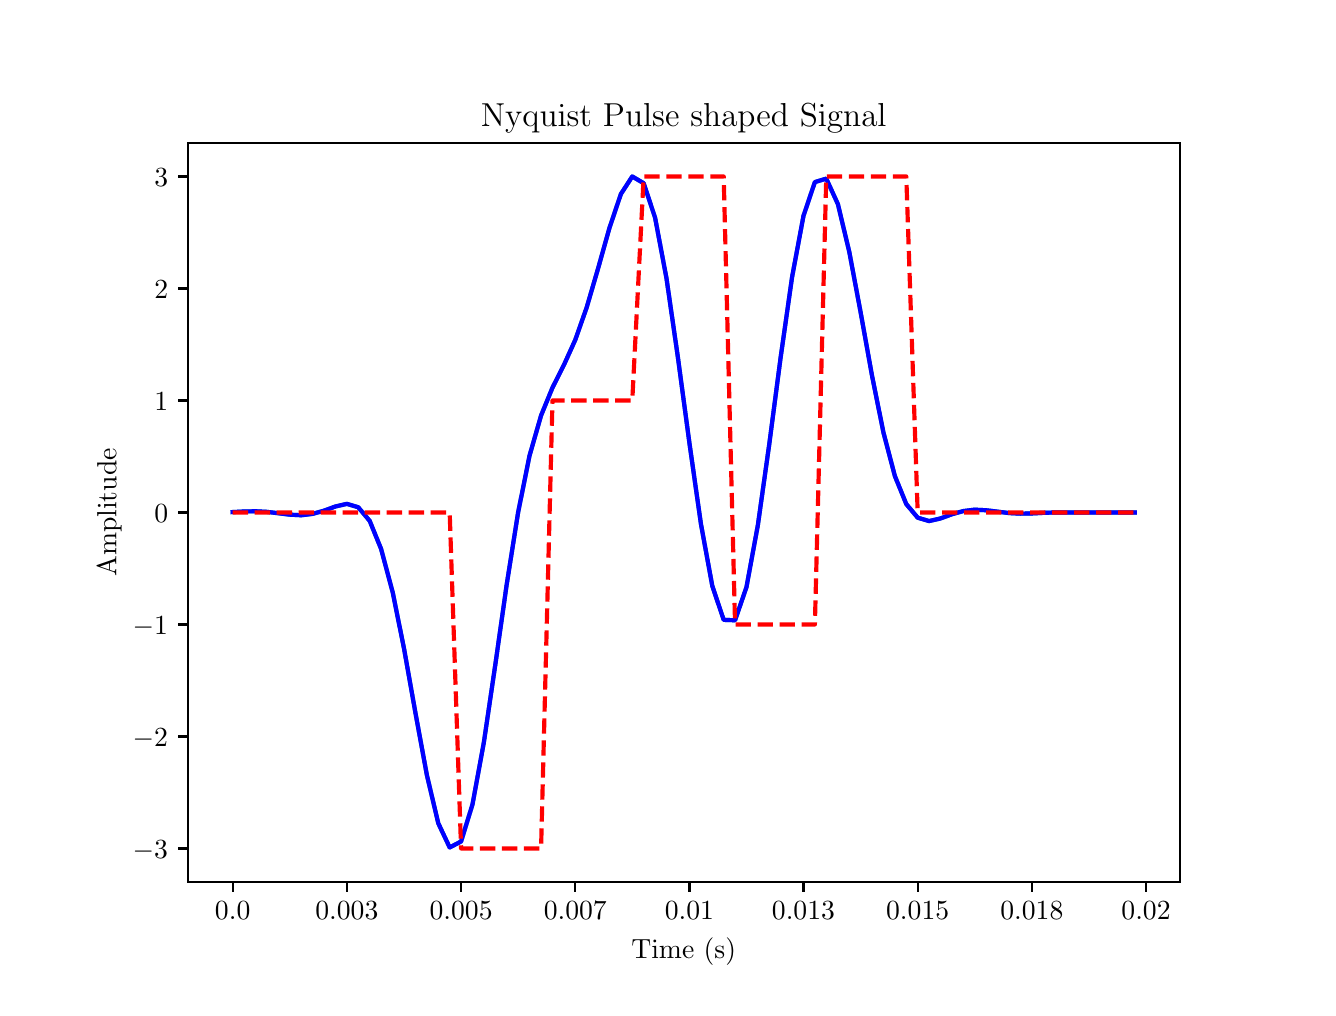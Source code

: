 \begingroup%
\makeatletter%
\begin{pgfpicture}%
\pgfpathrectangle{\pgfpointorigin}{\pgfqpoint{6.4in}{4.8in}}%
\pgfusepath{use as bounding box, clip}%
\begin{pgfscope}%
\pgfsetbuttcap%
\pgfsetmiterjoin%
\definecolor{currentfill}{rgb}{1.0,1.0,1.0}%
\pgfsetfillcolor{currentfill}%
\pgfsetlinewidth{0.0pt}%
\definecolor{currentstroke}{rgb}{1.0,1.0,1.0}%
\pgfsetstrokecolor{currentstroke}%
\pgfsetdash{}{0pt}%
\pgfpathmoveto{\pgfqpoint{0.0in}{0.0in}}%
\pgfpathlineto{\pgfqpoint{6.4in}{0.0in}}%
\pgfpathlineto{\pgfqpoint{6.4in}{4.8in}}%
\pgfpathlineto{\pgfqpoint{0.0in}{4.8in}}%
\pgfpathclose%
\pgfusepath{fill}%
\end{pgfscope}%
\begin{pgfscope}%
\pgfsetbuttcap%
\pgfsetmiterjoin%
\definecolor{currentfill}{rgb}{1.0,1.0,1.0}%
\pgfsetfillcolor{currentfill}%
\pgfsetlinewidth{0.0pt}%
\definecolor{currentstroke}{rgb}{0.0,0.0,0.0}%
\pgfsetstrokecolor{currentstroke}%
\pgfsetstrokeopacity{0.0}%
\pgfsetdash{}{0pt}%
\pgfpathmoveto{\pgfqpoint{0.8in}{0.528in}}%
\pgfpathlineto{\pgfqpoint{5.76in}{0.528in}}%
\pgfpathlineto{\pgfqpoint{5.76in}{4.224in}}%
\pgfpathlineto{\pgfqpoint{0.8in}{4.224in}}%
\pgfpathclose%
\pgfusepath{fill}%
\end{pgfscope}%
\begin{pgfscope}%
\pgfsetbuttcap%
\pgfsetroundjoin%
\definecolor{currentfill}{rgb}{0.0,0.0,0.0}%
\pgfsetfillcolor{currentfill}%
\pgfsetlinewidth{0.803pt}%
\definecolor{currentstroke}{rgb}{0.0,0.0,0.0}%
\pgfsetstrokecolor{currentstroke}%
\pgfsetdash{}{0pt}%
\pgfsys@defobject{currentmarker}{\pgfqpoint{0.0in}{-0.049in}}{\pgfqpoint{0.0in}{0.0in}}{%
\pgfpathmoveto{\pgfqpoint{0.0in}{0.0in}}%
\pgfpathlineto{\pgfqpoint{0.0in}{-0.049in}}%
\pgfusepath{stroke,fill}%
}%
\begin{pgfscope}%
\pgfsys@transformshift{1.025in}{0.528in}%
\pgfsys@useobject{currentmarker}{}%
\end{pgfscope}%
\end{pgfscope}%
\begin{pgfscope}%
\definecolor{textcolor}{rgb}{0.0,0.0,0.0}%
\pgfsetstrokecolor{textcolor}%
\pgfsetfillcolor{textcolor}%
\pgftext[x=1.025in,y=0.431in,,top]{\color{textcolor}\rmfamily\fontsize{10.0}{12.0}\selectfont \(\displaystyle 0.0\)}%
\end{pgfscope}%
\begin{pgfscope}%
\pgfsetbuttcap%
\pgfsetroundjoin%
\definecolor{currentfill}{rgb}{0.0,0.0,0.0}%
\pgfsetfillcolor{currentfill}%
\pgfsetlinewidth{0.803pt}%
\definecolor{currentstroke}{rgb}{0.0,0.0,0.0}%
\pgfsetstrokecolor{currentstroke}%
\pgfsetdash{}{0pt}%
\pgfsys@defobject{currentmarker}{\pgfqpoint{0.0in}{-0.049in}}{\pgfqpoint{0.0in}{0.0in}}{%
\pgfpathmoveto{\pgfqpoint{0.0in}{0.0in}}%
\pgfpathlineto{\pgfqpoint{0.0in}{-0.049in}}%
\pgfusepath{stroke,fill}%
}%
\begin{pgfscope}%
\pgfsys@transformshift{1.596in}{0.528in}%
\pgfsys@useobject{currentmarker}{}%
\end{pgfscope}%
\end{pgfscope}%
\begin{pgfscope}%
\definecolor{textcolor}{rgb}{0.0,0.0,0.0}%
\pgfsetstrokecolor{textcolor}%
\pgfsetfillcolor{textcolor}%
\pgftext[x=1.596in,y=0.431in,,top]{\color{textcolor}\rmfamily\fontsize{10.0}{12.0}\selectfont \(\displaystyle 0.003\)}%
\end{pgfscope}%
\begin{pgfscope}%
\pgfsetbuttcap%
\pgfsetroundjoin%
\definecolor{currentfill}{rgb}{0.0,0.0,0.0}%
\pgfsetfillcolor{currentfill}%
\pgfsetlinewidth{0.803pt}%
\definecolor{currentstroke}{rgb}{0.0,0.0,0.0}%
\pgfsetstrokecolor{currentstroke}%
\pgfsetdash{}{0pt}%
\pgfsys@defobject{currentmarker}{\pgfqpoint{0.0in}{-0.049in}}{\pgfqpoint{0.0in}{0.0in}}{%
\pgfpathmoveto{\pgfqpoint{0.0in}{0.0in}}%
\pgfpathlineto{\pgfqpoint{0.0in}{-0.049in}}%
\pgfusepath{stroke,fill}%
}%
\begin{pgfscope}%
\pgfsys@transformshift{2.167in}{0.528in}%
\pgfsys@useobject{currentmarker}{}%
\end{pgfscope}%
\end{pgfscope}%
\begin{pgfscope}%
\definecolor{textcolor}{rgb}{0.0,0.0,0.0}%
\pgfsetstrokecolor{textcolor}%
\pgfsetfillcolor{textcolor}%
\pgftext[x=2.167in,y=0.431in,,top]{\color{textcolor}\rmfamily\fontsize{10.0}{12.0}\selectfont \(\displaystyle 0.005\)}%
\end{pgfscope}%
\begin{pgfscope}%
\pgfsetbuttcap%
\pgfsetroundjoin%
\definecolor{currentfill}{rgb}{0.0,0.0,0.0}%
\pgfsetfillcolor{currentfill}%
\pgfsetlinewidth{0.803pt}%
\definecolor{currentstroke}{rgb}{0.0,0.0,0.0}%
\pgfsetstrokecolor{currentstroke}%
\pgfsetdash{}{0pt}%
\pgfsys@defobject{currentmarker}{\pgfqpoint{0.0in}{-0.049in}}{\pgfqpoint{0.0in}{0.0in}}{%
\pgfpathmoveto{\pgfqpoint{0.0in}{0.0in}}%
\pgfpathlineto{\pgfqpoint{0.0in}{-0.049in}}%
\pgfusepath{stroke,fill}%
}%
\begin{pgfscope}%
\pgfsys@transformshift{2.738in}{0.528in}%
\pgfsys@useobject{currentmarker}{}%
\end{pgfscope}%
\end{pgfscope}%
\begin{pgfscope}%
\definecolor{textcolor}{rgb}{0.0,0.0,0.0}%
\pgfsetstrokecolor{textcolor}%
\pgfsetfillcolor{textcolor}%
\pgftext[x=2.738in,y=0.431in,,top]{\color{textcolor}\rmfamily\fontsize{10.0}{12.0}\selectfont \(\displaystyle 0.007\)}%
\end{pgfscope}%
\begin{pgfscope}%
\pgfsetbuttcap%
\pgfsetroundjoin%
\definecolor{currentfill}{rgb}{0.0,0.0,0.0}%
\pgfsetfillcolor{currentfill}%
\pgfsetlinewidth{0.803pt}%
\definecolor{currentstroke}{rgb}{0.0,0.0,0.0}%
\pgfsetstrokecolor{currentstroke}%
\pgfsetdash{}{0pt}%
\pgfsys@defobject{currentmarker}{\pgfqpoint{0.0in}{-0.049in}}{\pgfqpoint{0.0in}{0.0in}}{%
\pgfpathmoveto{\pgfqpoint{0.0in}{0.0in}}%
\pgfpathlineto{\pgfqpoint{0.0in}{-0.049in}}%
\pgfusepath{stroke,fill}%
}%
\begin{pgfscope}%
\pgfsys@transformshift{3.309in}{0.528in}%
\pgfsys@useobject{currentmarker}{}%
\end{pgfscope}%
\end{pgfscope}%
\begin{pgfscope}%
\definecolor{textcolor}{rgb}{0.0,0.0,0.0}%
\pgfsetstrokecolor{textcolor}%
\pgfsetfillcolor{textcolor}%
\pgftext[x=3.309in,y=0.431in,,top]{\color{textcolor}\rmfamily\fontsize{10.0}{12.0}\selectfont \(\displaystyle 0.01\)}%
\end{pgfscope}%
\begin{pgfscope}%
\pgfsetbuttcap%
\pgfsetroundjoin%
\definecolor{currentfill}{rgb}{0.0,0.0,0.0}%
\pgfsetfillcolor{currentfill}%
\pgfsetlinewidth{0.803pt}%
\definecolor{currentstroke}{rgb}{0.0,0.0,0.0}%
\pgfsetstrokecolor{currentstroke}%
\pgfsetdash{}{0pt}%
\pgfsys@defobject{currentmarker}{\pgfqpoint{0.0in}{-0.049in}}{\pgfqpoint{0.0in}{0.0in}}{%
\pgfpathmoveto{\pgfqpoint{0.0in}{0.0in}}%
\pgfpathlineto{\pgfqpoint{0.0in}{-0.049in}}%
\pgfusepath{stroke,fill}%
}%
\begin{pgfscope}%
\pgfsys@transformshift{3.879in}{0.528in}%
\pgfsys@useobject{currentmarker}{}%
\end{pgfscope}%
\end{pgfscope}%
\begin{pgfscope}%
\definecolor{textcolor}{rgb}{0.0,0.0,0.0}%
\pgfsetstrokecolor{textcolor}%
\pgfsetfillcolor{textcolor}%
\pgftext[x=3.879in,y=0.431in,,top]{\color{textcolor}\rmfamily\fontsize{10.0}{12.0}\selectfont \(\displaystyle 0.013\)}%
\end{pgfscope}%
\begin{pgfscope}%
\pgfsetbuttcap%
\pgfsetroundjoin%
\definecolor{currentfill}{rgb}{0.0,0.0,0.0}%
\pgfsetfillcolor{currentfill}%
\pgfsetlinewidth{0.803pt}%
\definecolor{currentstroke}{rgb}{0.0,0.0,0.0}%
\pgfsetstrokecolor{currentstroke}%
\pgfsetdash{}{0pt}%
\pgfsys@defobject{currentmarker}{\pgfqpoint{0.0in}{-0.049in}}{\pgfqpoint{0.0in}{0.0in}}{%
\pgfpathmoveto{\pgfqpoint{0.0in}{0.0in}}%
\pgfpathlineto{\pgfqpoint{0.0in}{-0.049in}}%
\pgfusepath{stroke,fill}%
}%
\begin{pgfscope}%
\pgfsys@transformshift{4.45in}{0.528in}%
\pgfsys@useobject{currentmarker}{}%
\end{pgfscope}%
\end{pgfscope}%
\begin{pgfscope}%
\definecolor{textcolor}{rgb}{0.0,0.0,0.0}%
\pgfsetstrokecolor{textcolor}%
\pgfsetfillcolor{textcolor}%
\pgftext[x=4.45in,y=0.431in,,top]{\color{textcolor}\rmfamily\fontsize{10.0}{12.0}\selectfont \(\displaystyle 0.015\)}%
\end{pgfscope}%
\begin{pgfscope}%
\pgfsetbuttcap%
\pgfsetroundjoin%
\definecolor{currentfill}{rgb}{0.0,0.0,0.0}%
\pgfsetfillcolor{currentfill}%
\pgfsetlinewidth{0.803pt}%
\definecolor{currentstroke}{rgb}{0.0,0.0,0.0}%
\pgfsetstrokecolor{currentstroke}%
\pgfsetdash{}{0pt}%
\pgfsys@defobject{currentmarker}{\pgfqpoint{0.0in}{-0.049in}}{\pgfqpoint{0.0in}{0.0in}}{%
\pgfpathmoveto{\pgfqpoint{0.0in}{0.0in}}%
\pgfpathlineto{\pgfqpoint{0.0in}{-0.049in}}%
\pgfusepath{stroke,fill}%
}%
\begin{pgfscope}%
\pgfsys@transformshift{5.021in}{0.528in}%
\pgfsys@useobject{currentmarker}{}%
\end{pgfscope}%
\end{pgfscope}%
\begin{pgfscope}%
\definecolor{textcolor}{rgb}{0.0,0.0,0.0}%
\pgfsetstrokecolor{textcolor}%
\pgfsetfillcolor{textcolor}%
\pgftext[x=5.021in,y=0.431in,,top]{\color{textcolor}\rmfamily\fontsize{10.0}{12.0}\selectfont \(\displaystyle 0.018\)}%
\end{pgfscope}%
\begin{pgfscope}%
\pgfsetbuttcap%
\pgfsetroundjoin%
\definecolor{currentfill}{rgb}{0.0,0.0,0.0}%
\pgfsetfillcolor{currentfill}%
\pgfsetlinewidth{0.803pt}%
\definecolor{currentstroke}{rgb}{0.0,0.0,0.0}%
\pgfsetstrokecolor{currentstroke}%
\pgfsetdash{}{0pt}%
\pgfsys@defobject{currentmarker}{\pgfqpoint{0.0in}{-0.049in}}{\pgfqpoint{0.0in}{0.0in}}{%
\pgfpathmoveto{\pgfqpoint{0.0in}{0.0in}}%
\pgfpathlineto{\pgfqpoint{0.0in}{-0.049in}}%
\pgfusepath{stroke,fill}%
}%
\begin{pgfscope}%
\pgfsys@transformshift{5.592in}{0.528in}%
\pgfsys@useobject{currentmarker}{}%
\end{pgfscope}%
\end{pgfscope}%
\begin{pgfscope}%
\definecolor{textcolor}{rgb}{0.0,0.0,0.0}%
\pgfsetstrokecolor{textcolor}%
\pgfsetfillcolor{textcolor}%
\pgftext[x=5.592in,y=0.431in,,top]{\color{textcolor}\rmfamily\fontsize{10.0}{12.0}\selectfont \(\displaystyle 0.02\)}%
\end{pgfscope}%
\begin{pgfscope}%
\definecolor{textcolor}{rgb}{0.0,0.0,0.0}%
\pgfsetstrokecolor{textcolor}%
\pgfsetfillcolor{textcolor}%
\pgftext[x=3.28in,y=0.252in,,top]{\color{textcolor}\rmfamily\fontsize{10.0}{12.0}\selectfont Time (s)}%
\end{pgfscope}%
\begin{pgfscope}%
\pgfsetbuttcap%
\pgfsetroundjoin%
\definecolor{currentfill}{rgb}{0.0,0.0,0.0}%
\pgfsetfillcolor{currentfill}%
\pgfsetlinewidth{0.803pt}%
\definecolor{currentstroke}{rgb}{0.0,0.0,0.0}%
\pgfsetstrokecolor{currentstroke}%
\pgfsetdash{}{0pt}%
\pgfsys@defobject{currentmarker}{\pgfqpoint{-0.049in}{0.0in}}{\pgfqpoint{0.0in}{0.0in}}{%
\pgfpathmoveto{\pgfqpoint{0.0in}{0.0in}}%
\pgfpathlineto{\pgfqpoint{-0.049in}{0.0in}}%
\pgfusepath{stroke,fill}%
}%
\begin{pgfscope}%
\pgfsys@transformshift{0.8in}{0.696in}%
\pgfsys@useobject{currentmarker}{}%
\end{pgfscope}%
\end{pgfscope}%
\begin{pgfscope}%
\definecolor{textcolor}{rgb}{0.0,0.0,0.0}%
\pgfsetstrokecolor{textcolor}%
\pgfsetfillcolor{textcolor}%
\pgftext[x=0.525in, y=0.648in, left, base]{\color{textcolor}\rmfamily\fontsize{10.0}{12.0}\selectfont \(\displaystyle -3\)}%
\end{pgfscope}%
\begin{pgfscope}%
\pgfsetbuttcap%
\pgfsetroundjoin%
\definecolor{currentfill}{rgb}{0.0,0.0,0.0}%
\pgfsetfillcolor{currentfill}%
\pgfsetlinewidth{0.803pt}%
\definecolor{currentstroke}{rgb}{0.0,0.0,0.0}%
\pgfsetstrokecolor{currentstroke}%
\pgfsetdash{}{0pt}%
\pgfsys@defobject{currentmarker}{\pgfqpoint{-0.049in}{0.0in}}{\pgfqpoint{0.0in}{0.0in}}{%
\pgfpathmoveto{\pgfqpoint{0.0in}{0.0in}}%
\pgfpathlineto{\pgfqpoint{-0.049in}{0.0in}}%
\pgfusepath{stroke,fill}%
}%
\begin{pgfscope}%
\pgfsys@transformshift{0.8in}{1.256in}%
\pgfsys@useobject{currentmarker}{}%
\end{pgfscope}%
\end{pgfscope}%
\begin{pgfscope}%
\definecolor{textcolor}{rgb}{0.0,0.0,0.0}%
\pgfsetstrokecolor{textcolor}%
\pgfsetfillcolor{textcolor}%
\pgftext[x=0.525in, y=1.208in, left, base]{\color{textcolor}\rmfamily\fontsize{10.0}{12.0}\selectfont \(\displaystyle -2\)}%
\end{pgfscope}%
\begin{pgfscope}%
\pgfsetbuttcap%
\pgfsetroundjoin%
\definecolor{currentfill}{rgb}{0.0,0.0,0.0}%
\pgfsetfillcolor{currentfill}%
\pgfsetlinewidth{0.803pt}%
\definecolor{currentstroke}{rgb}{0.0,0.0,0.0}%
\pgfsetstrokecolor{currentstroke}%
\pgfsetdash{}{0pt}%
\pgfsys@defobject{currentmarker}{\pgfqpoint{-0.049in}{0.0in}}{\pgfqpoint{0.0in}{0.0in}}{%
\pgfpathmoveto{\pgfqpoint{0.0in}{0.0in}}%
\pgfpathlineto{\pgfqpoint{-0.049in}{0.0in}}%
\pgfusepath{stroke,fill}%
}%
\begin{pgfscope}%
\pgfsys@transformshift{0.8in}{1.816in}%
\pgfsys@useobject{currentmarker}{}%
\end{pgfscope}%
\end{pgfscope}%
\begin{pgfscope}%
\definecolor{textcolor}{rgb}{0.0,0.0,0.0}%
\pgfsetstrokecolor{textcolor}%
\pgfsetfillcolor{textcolor}%
\pgftext[x=0.525in, y=1.768in, left, base]{\color{textcolor}\rmfamily\fontsize{10.0}{12.0}\selectfont \(\displaystyle -1\)}%
\end{pgfscope}%
\begin{pgfscope}%
\pgfsetbuttcap%
\pgfsetroundjoin%
\definecolor{currentfill}{rgb}{0.0,0.0,0.0}%
\pgfsetfillcolor{currentfill}%
\pgfsetlinewidth{0.803pt}%
\definecolor{currentstroke}{rgb}{0.0,0.0,0.0}%
\pgfsetstrokecolor{currentstroke}%
\pgfsetdash{}{0pt}%
\pgfsys@defobject{currentmarker}{\pgfqpoint{-0.049in}{0.0in}}{\pgfqpoint{0.0in}{0.0in}}{%
\pgfpathmoveto{\pgfqpoint{0.0in}{0.0in}}%
\pgfpathlineto{\pgfqpoint{-0.049in}{0.0in}}%
\pgfusepath{stroke,fill}%
}%
\begin{pgfscope}%
\pgfsys@transformshift{0.8in}{2.376in}%
\pgfsys@useobject{currentmarker}{}%
\end{pgfscope}%
\end{pgfscope}%
\begin{pgfscope}%
\definecolor{textcolor}{rgb}{0.0,0.0,0.0}%
\pgfsetstrokecolor{textcolor}%
\pgfsetfillcolor{textcolor}%
\pgftext[x=0.633in, y=2.328in, left, base]{\color{textcolor}\rmfamily\fontsize{10.0}{12.0}\selectfont \(\displaystyle 0\)}%
\end{pgfscope}%
\begin{pgfscope}%
\pgfsetbuttcap%
\pgfsetroundjoin%
\definecolor{currentfill}{rgb}{0.0,0.0,0.0}%
\pgfsetfillcolor{currentfill}%
\pgfsetlinewidth{0.803pt}%
\definecolor{currentstroke}{rgb}{0.0,0.0,0.0}%
\pgfsetstrokecolor{currentstroke}%
\pgfsetdash{}{0pt}%
\pgfsys@defobject{currentmarker}{\pgfqpoint{-0.049in}{0.0in}}{\pgfqpoint{0.0in}{0.0in}}{%
\pgfpathmoveto{\pgfqpoint{0.0in}{0.0in}}%
\pgfpathlineto{\pgfqpoint{-0.049in}{0.0in}}%
\pgfusepath{stroke,fill}%
}%
\begin{pgfscope}%
\pgfsys@transformshift{0.8in}{2.936in}%
\pgfsys@useobject{currentmarker}{}%
\end{pgfscope}%
\end{pgfscope}%
\begin{pgfscope}%
\definecolor{textcolor}{rgb}{0.0,0.0,0.0}%
\pgfsetstrokecolor{textcolor}%
\pgfsetfillcolor{textcolor}%
\pgftext[x=0.633in, y=2.888in, left, base]{\color{textcolor}\rmfamily\fontsize{10.0}{12.0}\selectfont \(\displaystyle 1\)}%
\end{pgfscope}%
\begin{pgfscope}%
\pgfsetbuttcap%
\pgfsetroundjoin%
\definecolor{currentfill}{rgb}{0.0,0.0,0.0}%
\pgfsetfillcolor{currentfill}%
\pgfsetlinewidth{0.803pt}%
\definecolor{currentstroke}{rgb}{0.0,0.0,0.0}%
\pgfsetstrokecolor{currentstroke}%
\pgfsetdash{}{0pt}%
\pgfsys@defobject{currentmarker}{\pgfqpoint{-0.049in}{0.0in}}{\pgfqpoint{0.0in}{0.0in}}{%
\pgfpathmoveto{\pgfqpoint{0.0in}{0.0in}}%
\pgfpathlineto{\pgfqpoint{-0.049in}{0.0in}}%
\pgfusepath{stroke,fill}%
}%
\begin{pgfscope}%
\pgfsys@transformshift{0.8in}{3.496in}%
\pgfsys@useobject{currentmarker}{}%
\end{pgfscope}%
\end{pgfscope}%
\begin{pgfscope}%
\definecolor{textcolor}{rgb}{0.0,0.0,0.0}%
\pgfsetstrokecolor{textcolor}%
\pgfsetfillcolor{textcolor}%
\pgftext[x=0.633in, y=3.448in, left, base]{\color{textcolor}\rmfamily\fontsize{10.0}{12.0}\selectfont \(\displaystyle 2\)}%
\end{pgfscope}%
\begin{pgfscope}%
\pgfsetbuttcap%
\pgfsetroundjoin%
\definecolor{currentfill}{rgb}{0.0,0.0,0.0}%
\pgfsetfillcolor{currentfill}%
\pgfsetlinewidth{0.803pt}%
\definecolor{currentstroke}{rgb}{0.0,0.0,0.0}%
\pgfsetstrokecolor{currentstroke}%
\pgfsetdash{}{0pt}%
\pgfsys@defobject{currentmarker}{\pgfqpoint{-0.049in}{0.0in}}{\pgfqpoint{0.0in}{0.0in}}{%
\pgfpathmoveto{\pgfqpoint{0.0in}{0.0in}}%
\pgfpathlineto{\pgfqpoint{-0.049in}{0.0in}}%
\pgfusepath{stroke,fill}%
}%
\begin{pgfscope}%
\pgfsys@transformshift{0.8in}{4.056in}%
\pgfsys@useobject{currentmarker}{}%
\end{pgfscope}%
\end{pgfscope}%
\begin{pgfscope}%
\definecolor{textcolor}{rgb}{0.0,0.0,0.0}%
\pgfsetstrokecolor{textcolor}%
\pgfsetfillcolor{textcolor}%
\pgftext[x=0.633in, y=4.008in, left, base]{\color{textcolor}\rmfamily\fontsize{10.0}{12.0}\selectfont \(\displaystyle 3\)}%
\end{pgfscope}%
\begin{pgfscope}%
\definecolor{textcolor}{rgb}{0.0,0.0,0.0}%
\pgfsetstrokecolor{textcolor}%
\pgfsetfillcolor{textcolor}%
\pgftext[x=0.47in,y=2.376in,,bottom,rotate=90.0]{\color{textcolor}\rmfamily\fontsize{10.0}{12.0}\selectfont Amplitude}%
\end{pgfscope}%
\begin{pgfscope}%
\pgfpathrectangle{\pgfqpoint{0.8in}{0.528in}}{\pgfqpoint{4.96in}{3.696in}}%
\pgfusepath{clip}%
\pgfsetrectcap%
\pgfsetroundjoin%
\pgfsetlinewidth{1.506pt}%
\definecolor{currentstroke}{rgb}{0.122,0.467,0.706}%
\pgfsetstrokecolor{currentstroke}%
\pgfsetdash{}{0pt}%
\pgfpathmoveto{\pgfqpoint{1.025in}{2.378in}}%
\pgfpathlineto{\pgfqpoint{1.083in}{2.381in}}%
\pgfpathlineto{\pgfqpoint{1.14in}{2.382in}}%
\pgfpathlineto{\pgfqpoint{1.197in}{2.379in}}%
\pgfpathlineto{\pgfqpoint{1.254in}{2.372in}}%
\pgfpathlineto{\pgfqpoint{1.311in}{2.365in}}%
\pgfpathlineto{\pgfqpoint{1.368in}{2.362in}}%
\pgfpathlineto{\pgfqpoint{1.425in}{2.369in}}%
\pgfpathlineto{\pgfqpoint{1.482in}{2.385in}}%
\pgfpathlineto{\pgfqpoint{1.539in}{2.406in}}%
\pgfpathlineto{\pgfqpoint{1.596in}{2.419in}}%
\pgfpathlineto{\pgfqpoint{1.653in}{2.402in}}%
\pgfpathlineto{\pgfqpoint{1.71in}{2.334in}}%
\pgfpathlineto{\pgfqpoint{1.767in}{2.194in}}%
\pgfpathlineto{\pgfqpoint{1.825in}{1.977in}}%
\pgfpathlineto{\pgfqpoint{1.882in}{1.694in}}%
\pgfpathlineto{\pgfqpoint{1.939in}{1.373in}}%
\pgfpathlineto{\pgfqpoint{1.996in}{1.063in}}%
\pgfpathlineto{\pgfqpoint{2.053in}{0.822in}}%
\pgfpathlineto{\pgfqpoint{2.11in}{0.701in}}%
\pgfpathlineto{\pgfqpoint{2.167in}{0.731in}}%
\pgfpathlineto{\pgfqpoint{2.224in}{0.916in}}%
\pgfpathlineto{\pgfqpoint{2.281in}{1.227in}}%
\pgfpathlineto{\pgfqpoint{2.338in}{1.614in}}%
\pgfpathlineto{\pgfqpoint{2.395in}{2.015in}}%
\pgfpathlineto{\pgfqpoint{2.452in}{2.375in}}%
\pgfpathlineto{\pgfqpoint{2.509in}{2.659in}}%
\pgfpathlineto{\pgfqpoint{2.567in}{2.861in}}%
\pgfpathlineto{\pgfqpoint{2.624in}{3.0in}}%
\pgfpathlineto{\pgfqpoint{2.681in}{3.113in}}%
\pgfpathlineto{\pgfqpoint{2.738in}{3.239in}}%
\pgfpathlineto{\pgfqpoint{2.795in}{3.401in}}%
\pgfpathlineto{\pgfqpoint{2.852in}{3.596in}}%
\pgfpathlineto{\pgfqpoint{2.909in}{3.799in}}%
\pgfpathlineto{\pgfqpoint{2.966in}{3.968in}}%
\pgfpathlineto{\pgfqpoint{3.023in}{4.056in}}%
\pgfpathlineto{\pgfqpoint{3.08in}{4.022in}}%
\pgfpathlineto{\pgfqpoint{3.137in}{3.85in}}%
\pgfpathlineto{\pgfqpoint{3.194in}{3.547in}}%
\pgfpathlineto{\pgfqpoint{3.251in}{3.152in}}%
\pgfpathlineto{\pgfqpoint{3.309in}{2.721in}}%
\pgfpathlineto{\pgfqpoint{3.366in}{2.32in}}%
\pgfpathlineto{\pgfqpoint{3.423in}{2.009in}}%
\pgfpathlineto{\pgfqpoint{3.48in}{1.839in}}%
\pgfpathlineto{\pgfqpoint{3.537in}{1.837in}}%
\pgfpathlineto{\pgfqpoint{3.594in}{2.003in}}%
\pgfpathlineto{\pgfqpoint{3.651in}{2.313in}}%
\pgfpathlineto{\pgfqpoint{3.708in}{2.718in}}%
\pgfpathlineto{\pgfqpoint{3.765in}{3.153in}}%
\pgfpathlineto{\pgfqpoint{3.822in}{3.553in}}%
\pgfpathlineto{\pgfqpoint{3.879in}{3.859in}}%
\pgfpathlineto{\pgfqpoint{3.936in}{4.028in}}%
\pgfpathlineto{\pgfqpoint{3.993in}{4.045in}}%
\pgfpathlineto{\pgfqpoint{4.051in}{3.918in}}%
\pgfpathlineto{\pgfqpoint{4.108in}{3.679in}}%
\pgfpathlineto{\pgfqpoint{4.165in}{3.375in}}%
\pgfpathlineto{\pgfqpoint{4.222in}{3.058in}}%
\pgfpathlineto{\pgfqpoint{4.279in}{2.775in}}%
\pgfpathlineto{\pgfqpoint{4.336in}{2.558in}}%
\pgfpathlineto{\pgfqpoint{4.393in}{2.418in}}%
\pgfpathlineto{\pgfqpoint{4.45in}{2.35in}}%
\pgfpathlineto{\pgfqpoint{4.507in}{2.333in}}%
\pgfpathlineto{\pgfqpoint{4.564in}{2.346in}}%
\pgfpathlineto{\pgfqpoint{4.621in}{2.367in}}%
\pgfpathlineto{\pgfqpoint{4.678in}{2.383in}}%
\pgfpathlineto{\pgfqpoint{4.735in}{2.39in}}%
\pgfpathlineto{\pgfqpoint{4.793in}{2.387in}}%
\pgfpathlineto{\pgfqpoint{4.85in}{2.38in}}%
\pgfpathlineto{\pgfqpoint{4.907in}{2.373in}}%
\pgfpathlineto{\pgfqpoint{4.964in}{2.37in}}%
\pgfpathlineto{\pgfqpoint{5.021in}{2.371in}}%
\pgfpathlineto{\pgfqpoint{5.078in}{2.374in}}%
\pgfpathlineto{\pgfqpoint{5.135in}{2.376in}}%
\pgfpathlineto{\pgfqpoint{5.192in}{2.376in}}%
\pgfpathlineto{\pgfqpoint{5.249in}{2.376in}}%
\pgfpathlineto{\pgfqpoint{5.306in}{2.376in}}%
\pgfpathlineto{\pgfqpoint{5.363in}{2.376in}}%
\pgfpathlineto{\pgfqpoint{5.42in}{2.376in}}%
\pgfpathlineto{\pgfqpoint{5.477in}{2.376in}}%
\pgfpathlineto{\pgfqpoint{5.535in}{2.376in}}%
\pgfusepath{stroke}%
\end{pgfscope}%
\begin{pgfscope}%
\pgfpathrectangle{\pgfqpoint{0.8in}{0.528in}}{\pgfqpoint{4.96in}{3.696in}}%
\pgfusepath{clip}%
\pgfsetrectcap%
\pgfsetroundjoin%
\pgfsetlinewidth{1.506pt}%
\definecolor{currentstroke}{rgb}{0.0,0.0,1.0}%
\pgfsetstrokecolor{currentstroke}%
\pgfsetdash{}{0pt}%
\pgfpathmoveto{\pgfqpoint{1.025in}{2.378in}}%
\pgfpathlineto{\pgfqpoint{1.083in}{2.381in}}%
\pgfpathlineto{\pgfqpoint{1.14in}{2.382in}}%
\pgfpathlineto{\pgfqpoint{1.197in}{2.379in}}%
\pgfpathlineto{\pgfqpoint{1.254in}{2.372in}}%
\pgfpathlineto{\pgfqpoint{1.311in}{2.365in}}%
\pgfpathlineto{\pgfqpoint{1.368in}{2.362in}}%
\pgfpathlineto{\pgfqpoint{1.425in}{2.369in}}%
\pgfpathlineto{\pgfqpoint{1.482in}{2.385in}}%
\pgfpathlineto{\pgfqpoint{1.539in}{2.406in}}%
\pgfpathlineto{\pgfqpoint{1.596in}{2.419in}}%
\pgfpathlineto{\pgfqpoint{1.653in}{2.402in}}%
\pgfpathlineto{\pgfqpoint{1.71in}{2.334in}}%
\pgfpathlineto{\pgfqpoint{1.767in}{2.194in}}%
\pgfpathlineto{\pgfqpoint{1.825in}{1.977in}}%
\pgfpathlineto{\pgfqpoint{1.882in}{1.694in}}%
\pgfpathlineto{\pgfqpoint{1.939in}{1.373in}}%
\pgfpathlineto{\pgfqpoint{1.996in}{1.063in}}%
\pgfpathlineto{\pgfqpoint{2.053in}{0.822in}}%
\pgfpathlineto{\pgfqpoint{2.11in}{0.701in}}%
\pgfpathlineto{\pgfqpoint{2.167in}{0.731in}}%
\pgfpathlineto{\pgfqpoint{2.224in}{0.916in}}%
\pgfpathlineto{\pgfqpoint{2.281in}{1.227in}}%
\pgfpathlineto{\pgfqpoint{2.338in}{1.614in}}%
\pgfpathlineto{\pgfqpoint{2.395in}{2.015in}}%
\pgfpathlineto{\pgfqpoint{2.452in}{2.375in}}%
\pgfpathlineto{\pgfqpoint{2.509in}{2.659in}}%
\pgfpathlineto{\pgfqpoint{2.567in}{2.861in}}%
\pgfpathlineto{\pgfqpoint{2.624in}{3.0in}}%
\pgfpathlineto{\pgfqpoint{2.681in}{3.113in}}%
\pgfpathlineto{\pgfqpoint{2.738in}{3.239in}}%
\pgfpathlineto{\pgfqpoint{2.795in}{3.401in}}%
\pgfpathlineto{\pgfqpoint{2.852in}{3.596in}}%
\pgfpathlineto{\pgfqpoint{2.909in}{3.799in}}%
\pgfpathlineto{\pgfqpoint{2.966in}{3.968in}}%
\pgfpathlineto{\pgfqpoint{3.023in}{4.056in}}%
\pgfpathlineto{\pgfqpoint{3.08in}{4.022in}}%
\pgfpathlineto{\pgfqpoint{3.137in}{3.85in}}%
\pgfpathlineto{\pgfqpoint{3.194in}{3.547in}}%
\pgfpathlineto{\pgfqpoint{3.251in}{3.152in}}%
\pgfpathlineto{\pgfqpoint{3.309in}{2.721in}}%
\pgfpathlineto{\pgfqpoint{3.366in}{2.32in}}%
\pgfpathlineto{\pgfqpoint{3.423in}{2.009in}}%
\pgfpathlineto{\pgfqpoint{3.48in}{1.839in}}%
\pgfpathlineto{\pgfqpoint{3.537in}{1.837in}}%
\pgfpathlineto{\pgfqpoint{3.594in}{2.003in}}%
\pgfpathlineto{\pgfqpoint{3.651in}{2.313in}}%
\pgfpathlineto{\pgfqpoint{3.708in}{2.718in}}%
\pgfpathlineto{\pgfqpoint{3.765in}{3.153in}}%
\pgfpathlineto{\pgfqpoint{3.822in}{3.553in}}%
\pgfpathlineto{\pgfqpoint{3.879in}{3.859in}}%
\pgfpathlineto{\pgfqpoint{3.936in}{4.028in}}%
\pgfpathlineto{\pgfqpoint{3.993in}{4.045in}}%
\pgfpathlineto{\pgfqpoint{4.051in}{3.918in}}%
\pgfpathlineto{\pgfqpoint{4.108in}{3.679in}}%
\pgfpathlineto{\pgfqpoint{4.165in}{3.375in}}%
\pgfpathlineto{\pgfqpoint{4.222in}{3.058in}}%
\pgfpathlineto{\pgfqpoint{4.279in}{2.775in}}%
\pgfpathlineto{\pgfqpoint{4.336in}{2.558in}}%
\pgfpathlineto{\pgfqpoint{4.393in}{2.418in}}%
\pgfpathlineto{\pgfqpoint{4.45in}{2.35in}}%
\pgfpathlineto{\pgfqpoint{4.507in}{2.333in}}%
\pgfpathlineto{\pgfqpoint{4.564in}{2.346in}}%
\pgfpathlineto{\pgfqpoint{4.621in}{2.367in}}%
\pgfpathlineto{\pgfqpoint{4.678in}{2.383in}}%
\pgfpathlineto{\pgfqpoint{4.735in}{2.39in}}%
\pgfpathlineto{\pgfqpoint{4.793in}{2.387in}}%
\pgfpathlineto{\pgfqpoint{4.85in}{2.38in}}%
\pgfpathlineto{\pgfqpoint{4.907in}{2.373in}}%
\pgfpathlineto{\pgfqpoint{4.964in}{2.37in}}%
\pgfpathlineto{\pgfqpoint{5.021in}{2.371in}}%
\pgfpathlineto{\pgfqpoint{5.078in}{2.374in}}%
\pgfpathlineto{\pgfqpoint{5.135in}{2.376in}}%
\pgfpathlineto{\pgfqpoint{5.192in}{2.376in}}%
\pgfpathlineto{\pgfqpoint{5.249in}{2.376in}}%
\pgfpathlineto{\pgfqpoint{5.306in}{2.376in}}%
\pgfpathlineto{\pgfqpoint{5.363in}{2.376in}}%
\pgfpathlineto{\pgfqpoint{5.42in}{2.376in}}%
\pgfpathlineto{\pgfqpoint{5.477in}{2.376in}}%
\pgfpathlineto{\pgfqpoint{5.535in}{2.376in}}%
\pgfusepath{stroke}%
\end{pgfscope}%
\begin{pgfscope}%
\pgfpathrectangle{\pgfqpoint{0.8in}{0.528in}}{\pgfqpoint{4.96in}{3.696in}}%
\pgfusepath{clip}%
\pgfsetbuttcap%
\pgfsetroundjoin%
\pgfsetlinewidth{1.506pt}%
\definecolor{currentstroke}{rgb}{1.0,0.0,0.0}%
\pgfsetstrokecolor{currentstroke}%
\pgfsetdash{{5.55pt}{2.4pt}}{0.0pt}%
\pgfpathmoveto{\pgfqpoint{1.025in}{2.376in}}%
\pgfpathlineto{\pgfqpoint{1.083in}{2.376in}}%
\pgfpathlineto{\pgfqpoint{1.14in}{2.376in}}%
\pgfpathlineto{\pgfqpoint{1.197in}{2.376in}}%
\pgfpathlineto{\pgfqpoint{1.254in}{2.376in}}%
\pgfpathlineto{\pgfqpoint{1.311in}{2.376in}}%
\pgfpathlineto{\pgfqpoint{1.368in}{2.376in}}%
\pgfpathlineto{\pgfqpoint{1.425in}{2.376in}}%
\pgfpathlineto{\pgfqpoint{1.482in}{2.376in}}%
\pgfpathlineto{\pgfqpoint{1.539in}{2.376in}}%
\pgfpathlineto{\pgfqpoint{1.596in}{2.376in}}%
\pgfpathlineto{\pgfqpoint{1.653in}{2.376in}}%
\pgfpathlineto{\pgfqpoint{1.71in}{2.376in}}%
\pgfpathlineto{\pgfqpoint{1.767in}{2.376in}}%
\pgfpathlineto{\pgfqpoint{1.825in}{2.376in}}%
\pgfpathlineto{\pgfqpoint{1.882in}{2.376in}}%
\pgfpathlineto{\pgfqpoint{1.939in}{2.376in}}%
\pgfpathlineto{\pgfqpoint{1.996in}{2.376in}}%
\pgfpathlineto{\pgfqpoint{2.053in}{2.376in}}%
\pgfpathlineto{\pgfqpoint{2.11in}{2.376in}}%
\pgfpathlineto{\pgfqpoint{2.167in}{0.696in}}%
\pgfpathlineto{\pgfqpoint{2.224in}{0.696in}}%
\pgfpathlineto{\pgfqpoint{2.281in}{0.696in}}%
\pgfpathlineto{\pgfqpoint{2.338in}{0.696in}}%
\pgfpathlineto{\pgfqpoint{2.395in}{0.696in}}%
\pgfpathlineto{\pgfqpoint{2.452in}{0.696in}}%
\pgfpathlineto{\pgfqpoint{2.509in}{0.696in}}%
\pgfpathlineto{\pgfqpoint{2.567in}{0.696in}}%
\pgfpathlineto{\pgfqpoint{2.624in}{2.936in}}%
\pgfpathlineto{\pgfqpoint{2.681in}{2.936in}}%
\pgfpathlineto{\pgfqpoint{2.738in}{2.936in}}%
\pgfpathlineto{\pgfqpoint{2.795in}{2.936in}}%
\pgfpathlineto{\pgfqpoint{2.852in}{2.936in}}%
\pgfpathlineto{\pgfqpoint{2.909in}{2.936in}}%
\pgfpathlineto{\pgfqpoint{2.966in}{2.936in}}%
\pgfpathlineto{\pgfqpoint{3.023in}{2.936in}}%
\pgfpathlineto{\pgfqpoint{3.08in}{4.056in}}%
\pgfpathlineto{\pgfqpoint{3.137in}{4.056in}}%
\pgfpathlineto{\pgfqpoint{3.194in}{4.056in}}%
\pgfpathlineto{\pgfqpoint{3.251in}{4.056in}}%
\pgfpathlineto{\pgfqpoint{3.309in}{4.056in}}%
\pgfpathlineto{\pgfqpoint{3.366in}{4.056in}}%
\pgfpathlineto{\pgfqpoint{3.423in}{4.056in}}%
\pgfpathlineto{\pgfqpoint{3.48in}{4.056in}}%
\pgfpathlineto{\pgfqpoint{3.537in}{1.816in}}%
\pgfpathlineto{\pgfqpoint{3.594in}{1.816in}}%
\pgfpathlineto{\pgfqpoint{3.651in}{1.816in}}%
\pgfpathlineto{\pgfqpoint{3.708in}{1.816in}}%
\pgfpathlineto{\pgfqpoint{3.765in}{1.816in}}%
\pgfpathlineto{\pgfqpoint{3.822in}{1.816in}}%
\pgfpathlineto{\pgfqpoint{3.879in}{1.816in}}%
\pgfpathlineto{\pgfqpoint{3.936in}{1.816in}}%
\pgfpathlineto{\pgfqpoint{3.993in}{4.056in}}%
\pgfpathlineto{\pgfqpoint{4.051in}{4.056in}}%
\pgfpathlineto{\pgfqpoint{4.108in}{4.056in}}%
\pgfpathlineto{\pgfqpoint{4.165in}{4.056in}}%
\pgfpathlineto{\pgfqpoint{4.222in}{4.056in}}%
\pgfpathlineto{\pgfqpoint{4.279in}{4.056in}}%
\pgfpathlineto{\pgfqpoint{4.336in}{4.056in}}%
\pgfpathlineto{\pgfqpoint{4.393in}{4.056in}}%
\pgfpathlineto{\pgfqpoint{4.45in}{2.376in}}%
\pgfpathlineto{\pgfqpoint{4.507in}{2.376in}}%
\pgfpathlineto{\pgfqpoint{4.564in}{2.376in}}%
\pgfpathlineto{\pgfqpoint{4.621in}{2.376in}}%
\pgfpathlineto{\pgfqpoint{4.678in}{2.376in}}%
\pgfpathlineto{\pgfqpoint{4.735in}{2.376in}}%
\pgfpathlineto{\pgfqpoint{4.793in}{2.376in}}%
\pgfpathlineto{\pgfqpoint{4.85in}{2.376in}}%
\pgfpathlineto{\pgfqpoint{4.907in}{2.376in}}%
\pgfpathlineto{\pgfqpoint{4.964in}{2.376in}}%
\pgfpathlineto{\pgfqpoint{5.021in}{2.376in}}%
\pgfpathlineto{\pgfqpoint{5.078in}{2.376in}}%
\pgfpathlineto{\pgfqpoint{5.135in}{2.376in}}%
\pgfpathlineto{\pgfqpoint{5.192in}{2.376in}}%
\pgfpathlineto{\pgfqpoint{5.249in}{2.376in}}%
\pgfpathlineto{\pgfqpoint{5.306in}{2.376in}}%
\pgfpathlineto{\pgfqpoint{5.363in}{2.376in}}%
\pgfpathlineto{\pgfqpoint{5.42in}{2.376in}}%
\pgfpathlineto{\pgfqpoint{5.477in}{2.376in}}%
\pgfpathlineto{\pgfqpoint{5.535in}{2.376in}}%
\pgfusepath{stroke}%
\end{pgfscope}%
\begin{pgfscope}%
\pgfsetrectcap%
\pgfsetmiterjoin%
\pgfsetlinewidth{0.803pt}%
\definecolor{currentstroke}{rgb}{0.0,0.0,0.0}%
\pgfsetstrokecolor{currentstroke}%
\pgfsetdash{}{0pt}%
\pgfpathmoveto{\pgfqpoint{0.8in}{0.528in}}%
\pgfpathlineto{\pgfqpoint{0.8in}{4.224in}}%
\pgfusepath{stroke}%
\end{pgfscope}%
\begin{pgfscope}%
\pgfsetrectcap%
\pgfsetmiterjoin%
\pgfsetlinewidth{0.803pt}%
\definecolor{currentstroke}{rgb}{0.0,0.0,0.0}%
\pgfsetstrokecolor{currentstroke}%
\pgfsetdash{}{0pt}%
\pgfpathmoveto{\pgfqpoint{5.76in}{0.528in}}%
\pgfpathlineto{\pgfqpoint{5.76in}{4.224in}}%
\pgfusepath{stroke}%
\end{pgfscope}%
\begin{pgfscope}%
\pgfsetrectcap%
\pgfsetmiterjoin%
\pgfsetlinewidth{0.803pt}%
\definecolor{currentstroke}{rgb}{0.0,0.0,0.0}%
\pgfsetstrokecolor{currentstroke}%
\pgfsetdash{}{0pt}%
\pgfpathmoveto{\pgfqpoint{0.8in}{0.528in}}%
\pgfpathlineto{\pgfqpoint{5.76in}{0.528in}}%
\pgfusepath{stroke}%
\end{pgfscope}%
\begin{pgfscope}%
\pgfsetrectcap%
\pgfsetmiterjoin%
\pgfsetlinewidth{0.803pt}%
\definecolor{currentstroke}{rgb}{0.0,0.0,0.0}%
\pgfsetstrokecolor{currentstroke}%
\pgfsetdash{}{0pt}%
\pgfpathmoveto{\pgfqpoint{0.8in}{4.224in}}%
\pgfpathlineto{\pgfqpoint{5.76in}{4.224in}}%
\pgfusepath{stroke}%
\end{pgfscope}%
\begin{pgfscope}%
\definecolor{textcolor}{rgb}{0.0,0.0,0.0}%
\pgfsetstrokecolor{textcolor}%
\pgfsetfillcolor{textcolor}%
\pgftext[x=3.28in,y=4.307in,,base]{\color{textcolor}\rmfamily\fontsize{12.0}{14.4}\selectfont Nyquist Pulse shaped Signal}%
\end{pgfscope}%
\end{pgfpicture}%
\makeatother%
\endgroup%
